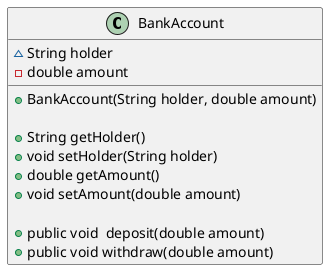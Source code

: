 @startuml
class BankAccount {
  ~String holder
  -double amount

  +BankAccount(String holder, double amount)

  +String getHolder()
  +void setHolder(String holder)
  +double getAmount()
  +void setAmount(double amount)

  +public void  deposit(double amount)
  +public void withdraw(double amount)
  }
@enduml